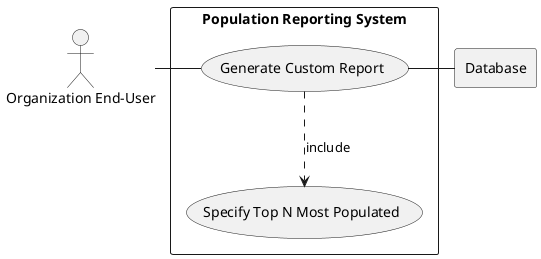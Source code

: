 @startuml

actor User as "Organization End-User"

rectangle Database

rectangle "Population Reporting System" {
    usecase UC3 as "Generate Custom Report"

    usecase UC3a as "Specify Top N Most Populated"

    User - UC3
    UC3 ..> UC3a : include
    UC3 - Database
}

@enduml
